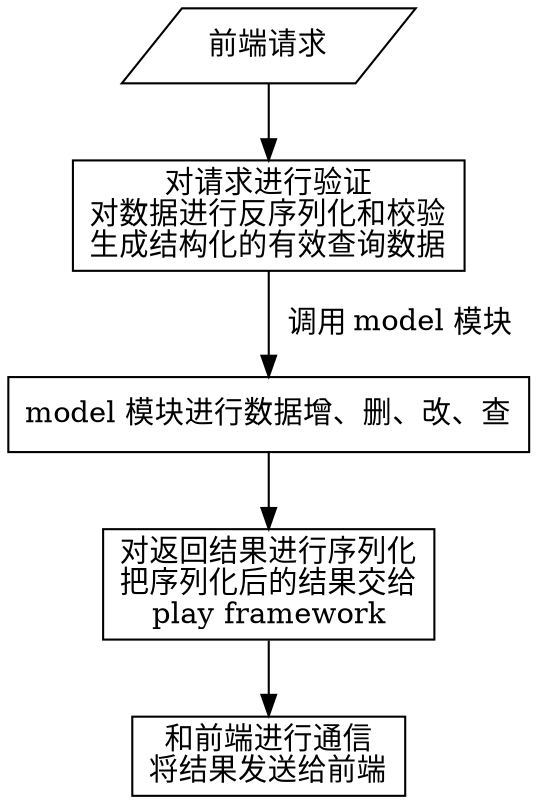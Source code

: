 digraph{
    node[shape="box"]
    input[label="前端请求",shape="parallelogram"]
    input->controller
    controller[label="对请求进行验证\n对数据进行反序列化和校验\n生成结构化的有效查询数据"]
    controller->model[label="   调用 model 模块"]
    model->ret
    model[label="model 模块进行数据增、删、改、查"]
    ret[label="对返回结果进行序列化\n把序列化后的结果交给\nplay framework"]
    ret->play
    play[label="和前端进行通信\n将结果发送给前端"]
}